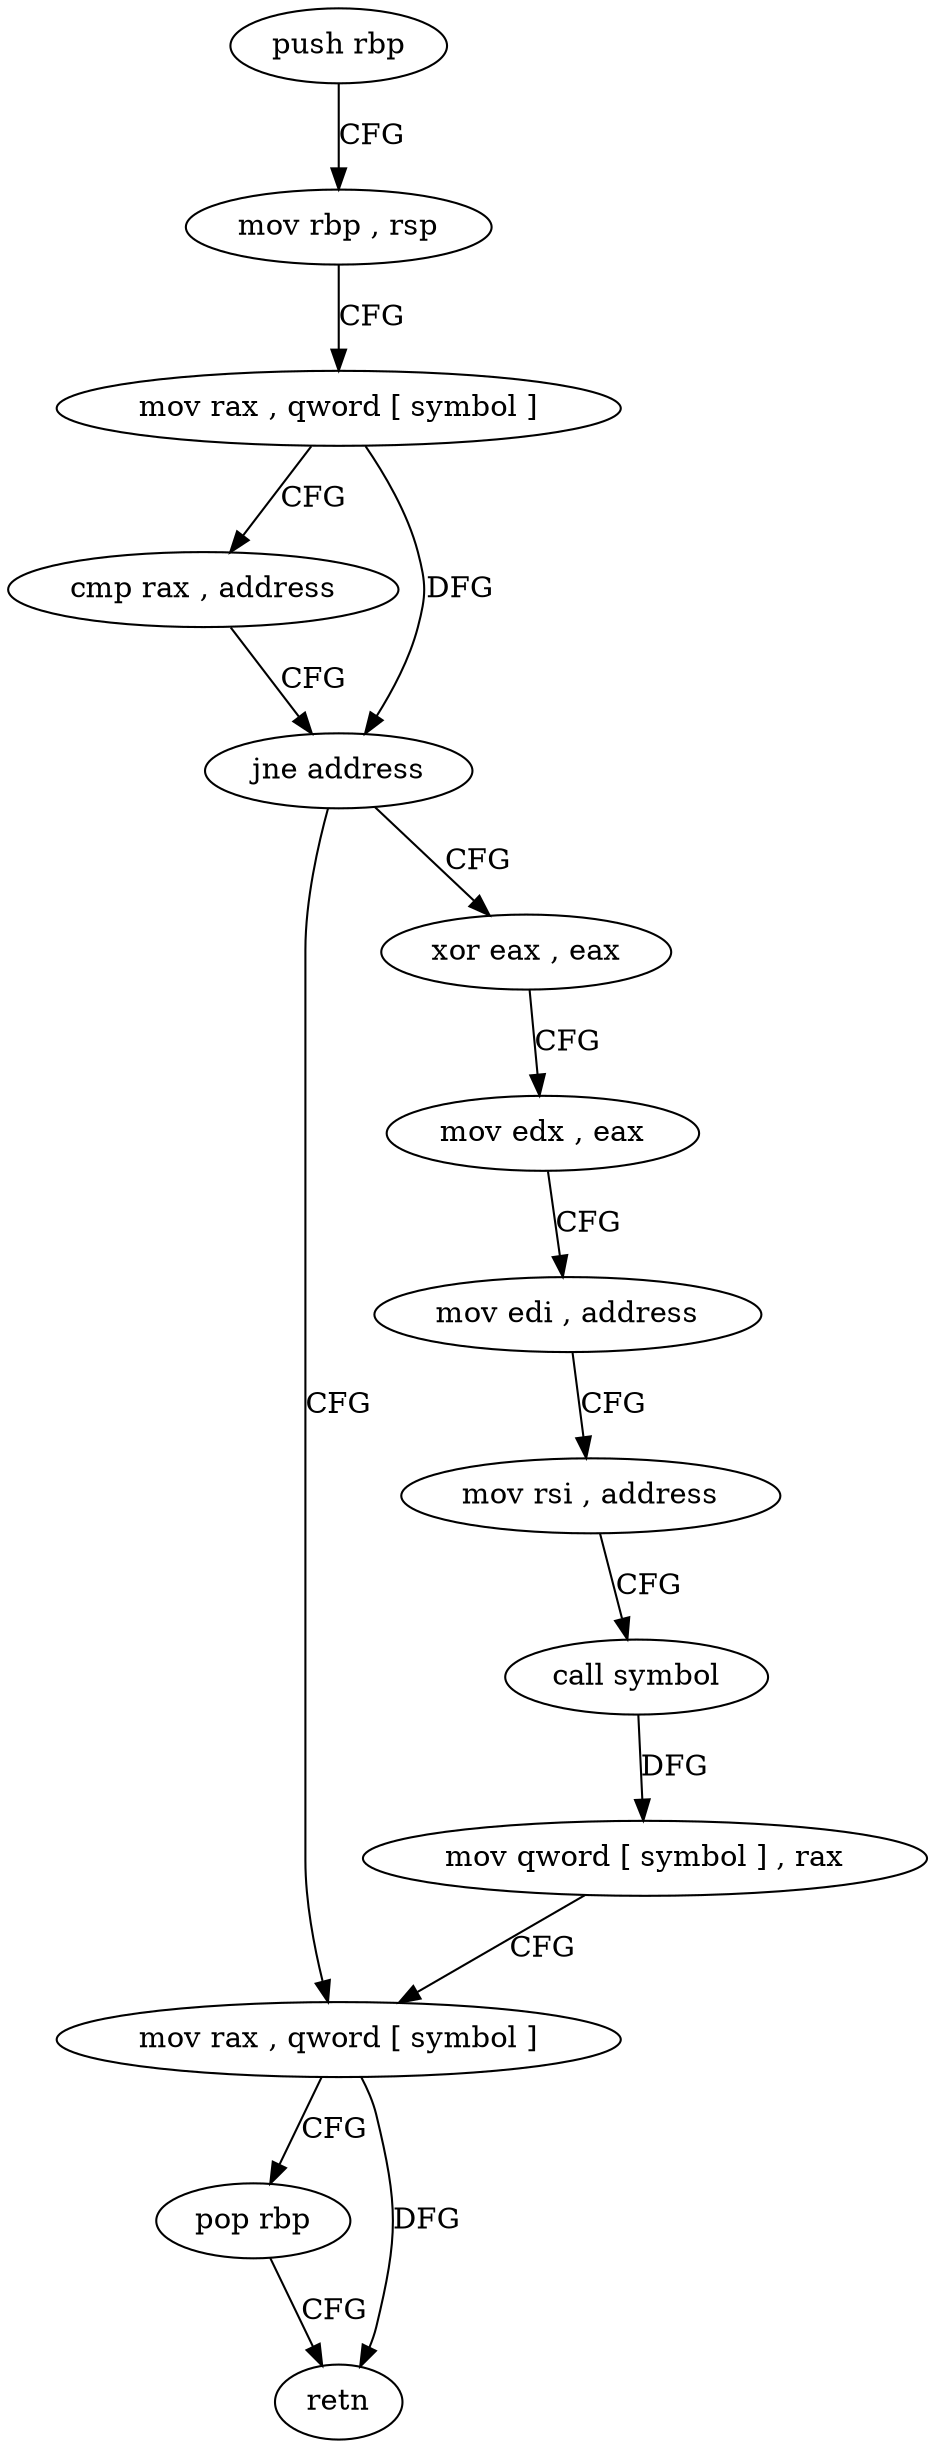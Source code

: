 digraph "func" {
"4238240" [label = "push rbp" ]
"4238241" [label = "mov rbp , rsp" ]
"4238244" [label = "mov rax , qword [ symbol ]" ]
"4238252" [label = "cmp rax , address" ]
"4238256" [label = "jne address" ]
"4238294" [label = "mov rax , qword [ symbol ]" ]
"4238262" [label = "xor eax , eax" ]
"4238302" [label = "pop rbp" ]
"4238303" [label = "retn" ]
"4238264" [label = "mov edx , eax" ]
"4238266" [label = "mov edi , address" ]
"4238271" [label = "mov rsi , address" ]
"4238281" [label = "call symbol" ]
"4238286" [label = "mov qword [ symbol ] , rax" ]
"4238240" -> "4238241" [ label = "CFG" ]
"4238241" -> "4238244" [ label = "CFG" ]
"4238244" -> "4238252" [ label = "CFG" ]
"4238244" -> "4238256" [ label = "DFG" ]
"4238252" -> "4238256" [ label = "CFG" ]
"4238256" -> "4238294" [ label = "CFG" ]
"4238256" -> "4238262" [ label = "CFG" ]
"4238294" -> "4238302" [ label = "CFG" ]
"4238294" -> "4238303" [ label = "DFG" ]
"4238262" -> "4238264" [ label = "CFG" ]
"4238302" -> "4238303" [ label = "CFG" ]
"4238264" -> "4238266" [ label = "CFG" ]
"4238266" -> "4238271" [ label = "CFG" ]
"4238271" -> "4238281" [ label = "CFG" ]
"4238281" -> "4238286" [ label = "DFG" ]
"4238286" -> "4238294" [ label = "CFG" ]
}
